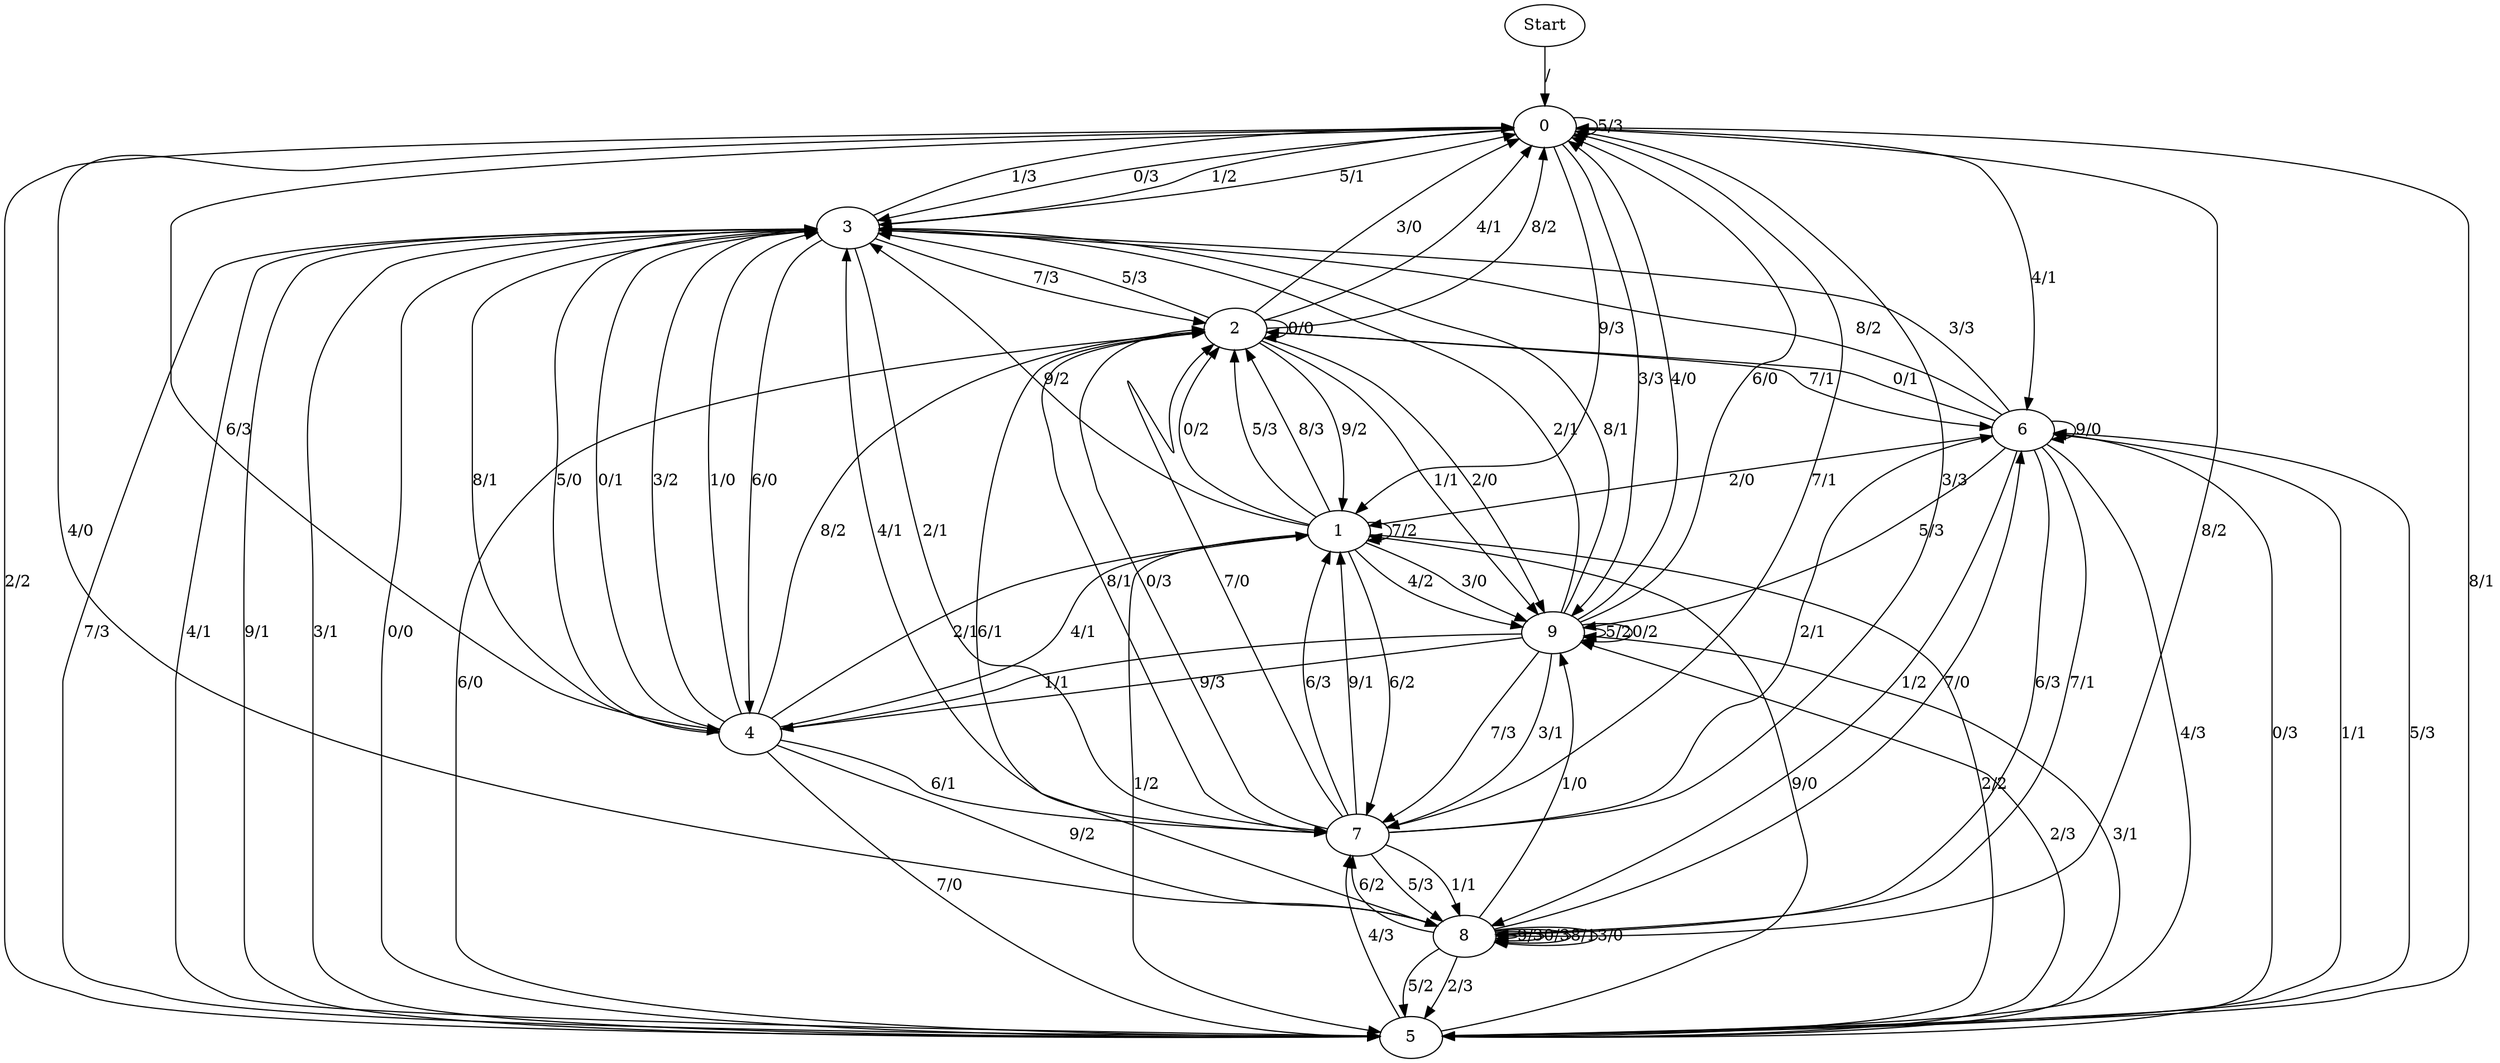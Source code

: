 digraph {
	Start -> 0 [label="/"]
	0 -> 3 [label="0/3"]
	0 -> 0 [label="5/3"]
	0 -> 8 [label="8/2"]
	0 -> 5 [label="2/2"]
	0 -> 3 [label="1/2"]
	0 -> 7 [label="7/1"]
	0 -> 9 [label="3/3"]
	0 -> 1 [label="9/3"]
	0 -> 4 [label="6/3"]
	0 -> 6 [label="4/1"]
	4 -> 3 [label="5/0"]
	4 -> 8 [label="9/2"]
	4 -> 3 [label="0/1"]
	4 -> 3 [label="3/2"]
	4 -> 3 [label="1/0"]
	4 -> 5 [label="7/0"]
	4 -> 2 [label="8/2"]
	4 -> 1 [label="2/1"]
	4 -> 1 [label="4/1"]
	4 -> 7 [label="6/1"]
	1 -> 9 [label="4/2"]
	1 -> 7 [label="6/2"]
	1 -> 2 [label="0/2"]
	1 -> 5 [label="1/2"]
	1 -> 3 [label="9/2"]
	1 -> 2 [label="5/3"]
	1 -> 1 [label="7/2"]
	1 -> 9 [label="3/0"]
	1 -> 5 [label="2/2"]
	1 -> 2 [label="8/3"]
	5 -> 1 [label="9/0"]
	5 -> 2 [label="6/0"]
	5 -> 9 [label="3/1"]
	5 -> 9 [label="2/3"]
	5 -> 6 [label="0/3"]
	5 -> 6 [label="1/1"]
	5 -> 0 [label="8/1"]
	5 -> 7 [label="4/3"]
	5 -> 6 [label="5/3"]
	5 -> 3 [label="7/3"]
	6 -> 2 [label="0/1"]
	6 -> 5 [label="4/3"]
	6 -> 8 [label="1/2"]
	6 -> 8 [label="6/3"]
	6 -> 3 [label="8/2"]
	6 -> 6 [label="9/0"]
	6 -> 9 [label="5/3"]
	6 -> 1 [label="2/0"]
	6 -> 8 [label="7/1"]
	6 -> 3 [label="3/3"]
	2 -> 9 [label="1/1"]
	2 -> 0 [label="3/0"]
	2 -> 3 [label="5/3"]
	2 -> 8 [label="6/1"]
	2 -> 1 [label="9/2"]
	2 -> 2 [label="0/0"]
	2 -> 6 [label="7/1"]
	2 -> 9 [label="2/0"]
	2 -> 0 [label="4/1"]
	2 -> 0 [label="8/2"]
	9 -> 7 [label="7/3"]
	9 -> 3 [label="2/1"]
	9 -> 0 [label="4/0"]
	9 -> 0 [label="6/0"]
	9 -> 3 [label="8/1"]
	9 -> 7 [label="3/1"]
	9 -> 4 [label="1/1"]
	9 -> 9 [label="5/2"]
	9 -> 4 [label="9/3"]
	9 -> 9 [label="0/2"]
	8 -> 8 [label="9/3"]
	8 -> 5 [label="2/3"]
	8 -> 5 [label="5/2"]
	8 -> 8 [label="0/3"]
	8 -> 7 [label="6/2"]
	8 -> 9 [label="1/0"]
	8 -> 0 [label="4/0"]
	8 -> 8 [label="8/1"]
	8 -> 8 [label="3/0"]
	8 -> 6 [label="7/0"]
	7 -> 8 [label="1/1"]
	7 -> 2 [label="8/1"]
	7 -> 0 [label="3/3"]
	7 -> 8 [label="5/3"]
	7 -> 6 [label="2/1"]
	7 -> 3 [label="4/1"]
	7 -> 1 [label="6/3"]
	7 -> 2 [label="0/3"]
	7 -> 2 [label="7/0"]
	7 -> 1 [label="9/1"]
	3 -> 5 [label="4/1"]
	3 -> 7 [label="2/1"]
	3 -> 5 [label="9/1"]
	3 -> 4 [label="6/0"]
	3 -> 0 [label="5/1"]
	3 -> 2 [label="7/3"]
	3 -> 0 [label="1/3"]
	3 -> 5 [label="3/1"]
	3 -> 4 [label="8/1"]
	3 -> 5 [label="0/0"]
}